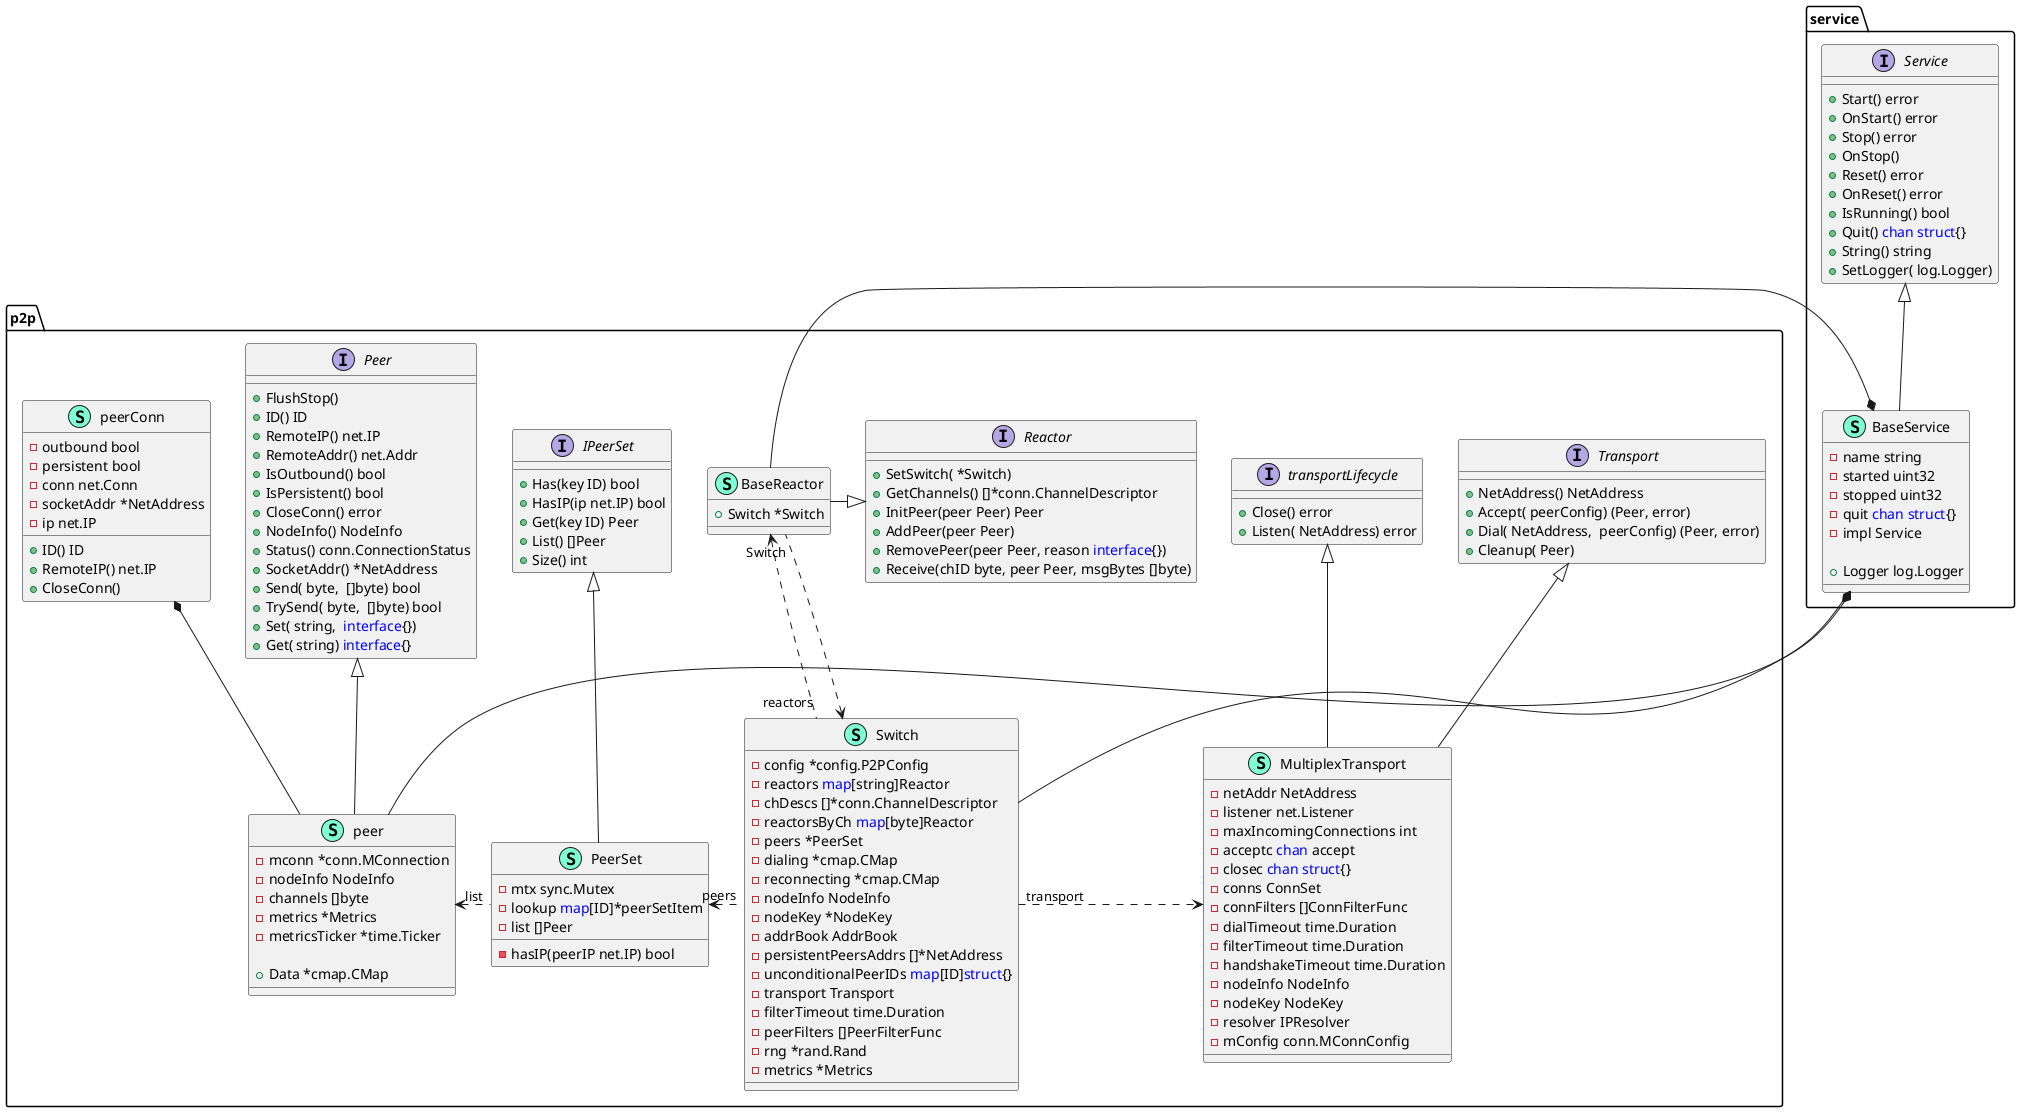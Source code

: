 @startuml
namespace p2p {
    class BaseReactor << (S,Aquamarine) >> {
        + Switch *Switch

    }
    interface IPeerSet  {
        + Has(key ID) bool
        + HasIP(ip net.IP) bool
        + Get(key ID) Peer
        + List() []Peer
        + Size() int

    }
    class MultiplexTransport << (S,Aquamarine) >> {
        - netAddr NetAddress
        - listener net.Listener
        - maxIncomingConnections int
        - acceptc <font color=blue>chan</font> accept
        - closec <font color=blue>chan</font> <font color=blue>struct</font>{}
        - conns ConnSet
        - connFilters []ConnFilterFunc
        - dialTimeout time.Duration
        - filterTimeout time.Duration
        - handshakeTimeout time.Duration
        - nodeInfo NodeInfo
        - nodeKey NodeKey
        - resolver IPResolver
        - mConfig conn.MConnConfig
 
    }
    interface Peer  {
        + FlushStop() 
        + ID() ID
        + RemoteIP() net.IP
        + RemoteAddr() net.Addr
        + IsOutbound() bool
        + IsPersistent() bool
        + CloseConn() error
        + NodeInfo() NodeInfo
        + Status() conn.ConnectionStatus
        + SocketAddr() *NetAddress
        + Send( byte,  []byte) bool
        + TrySend( byte,  []byte) bool
        + Set( string,  <font color=blue>interface</font>{}) 
        + Get( string) <font color=blue>interface</font>{}

    }
    class PeerSet << (S,Aquamarine) >> {
        - mtx sync.Mutex
        - lookup <font color=blue>map</font>[ID]*peerSetItem
        - list []Peer

        - hasIP(peerIP net.IP) bool

    }
    interface Reactor  {
        + SetSwitch( *Switch) 
        + GetChannels() []*conn.ChannelDescriptor
        + InitPeer(peer Peer) Peer
        + AddPeer(peer Peer) 
        + RemovePeer(peer Peer, reason <font color=blue>interface</font>{}) 
        + Receive(chID byte, peer Peer, msgBytes []byte) 

    }
    class Switch << (S,Aquamarine) >> {
        - config *config.P2PConfig
        - reactors <font color=blue>map</font>[string]Reactor
        - chDescs []*conn.ChannelDescriptor
        - reactorsByCh <font color=blue>map</font>[byte]Reactor
        - peers *PeerSet
        - dialing *cmap.CMap
        - reconnecting *cmap.CMap
        - nodeInfo NodeInfo
        - nodeKey *NodeKey
        - addrBook AddrBook
        - persistentPeersAddrs []*NetAddress
        - unconditionalPeerIDs <font color=blue>map</font>[ID]<font color=blue>struct</font>{}
        - transport Transport
        - filterTimeout time.Duration
        - peerFilters []PeerFilterFunc
        - rng *rand.Rand
        - metrics *Metrics

    }
    interface Transport  {
        + NetAddress() NetAddress
        + Accept( peerConfig) (Peer, error)
        + Dial( NetAddress,  peerConfig) (Peer, error)
        + Cleanup( Peer) 

    }
    class peer << (S,Aquamarine) >> {
        - mconn *conn.MConnection
        - nodeInfo NodeInfo
        - channels []byte
        - metrics *Metrics
        - metricsTicker *time.Ticker

        + Data *cmap.CMap

    }
    class peerConn << (S,Aquamarine) >> {
        - outbound bool
        - persistent bool
        - conn net.Conn
        - socketAddr *NetAddress
        - ip net.IP

        + ID() ID
        + RemoteIP() net.IP
        + CloseConn() 

    }
    interface transportLifecycle  {
        + Close() error
        + Listen( NetAddress) error

    }
}

namespace service {
    class BaseService << (S,Aquamarine) >> {
        - name string
        - started uint32
        - stopped uint32
        - quit <font color=blue>chan</font> <font color=blue>struct</font>{}
        - impl Service

        + Logger log.Logger
        
    }
    interface Service  {
        + Start() error
        + OnStart() error
        + Stop() error
        + OnStop() 
        + Reset() error
        + OnReset() error
        + IsRunning() bool
        + Quit() <font color=blue>chan</font> <font color=blue>struct</font>{}
        + String() string
        + SetLogger( log.Logger) 

    }
}

"service.Service" <|-- "service.BaseService"

"service.BaseService" *-- "p2p.BaseReactor"
"p2p.Reactor" <|-left "p2p.BaseReactor"

"p2p.peerConn" *-- "p2p.peer"
"service.BaseService" *-- "p2p.peer"


"p2p.Transport" <|-- "p2p.MultiplexTransport"
"p2p.transportLifecycle" <|-- "p2p.MultiplexTransport"
"p2p.IPeerSet" <|-- "p2p.PeerSet"

"p2p.Peer" <|-- "p2p.peer"

"service.BaseService" *-up- "p2p.Switch"
"p2p.BaseReactor" <.down. "reactors" "p2p.Switch"
"p2p.PeerSet" <.right "peers" "p2p.Switch"
"p2p.MultiplexTransport" <.left "transport" "p2p.Switch"
 "p2p.Switch" <.. "Switch" "p2p.BaseReactor"

"p2p.peer" <.right "list" "p2p.PeerSet"


@enduml
